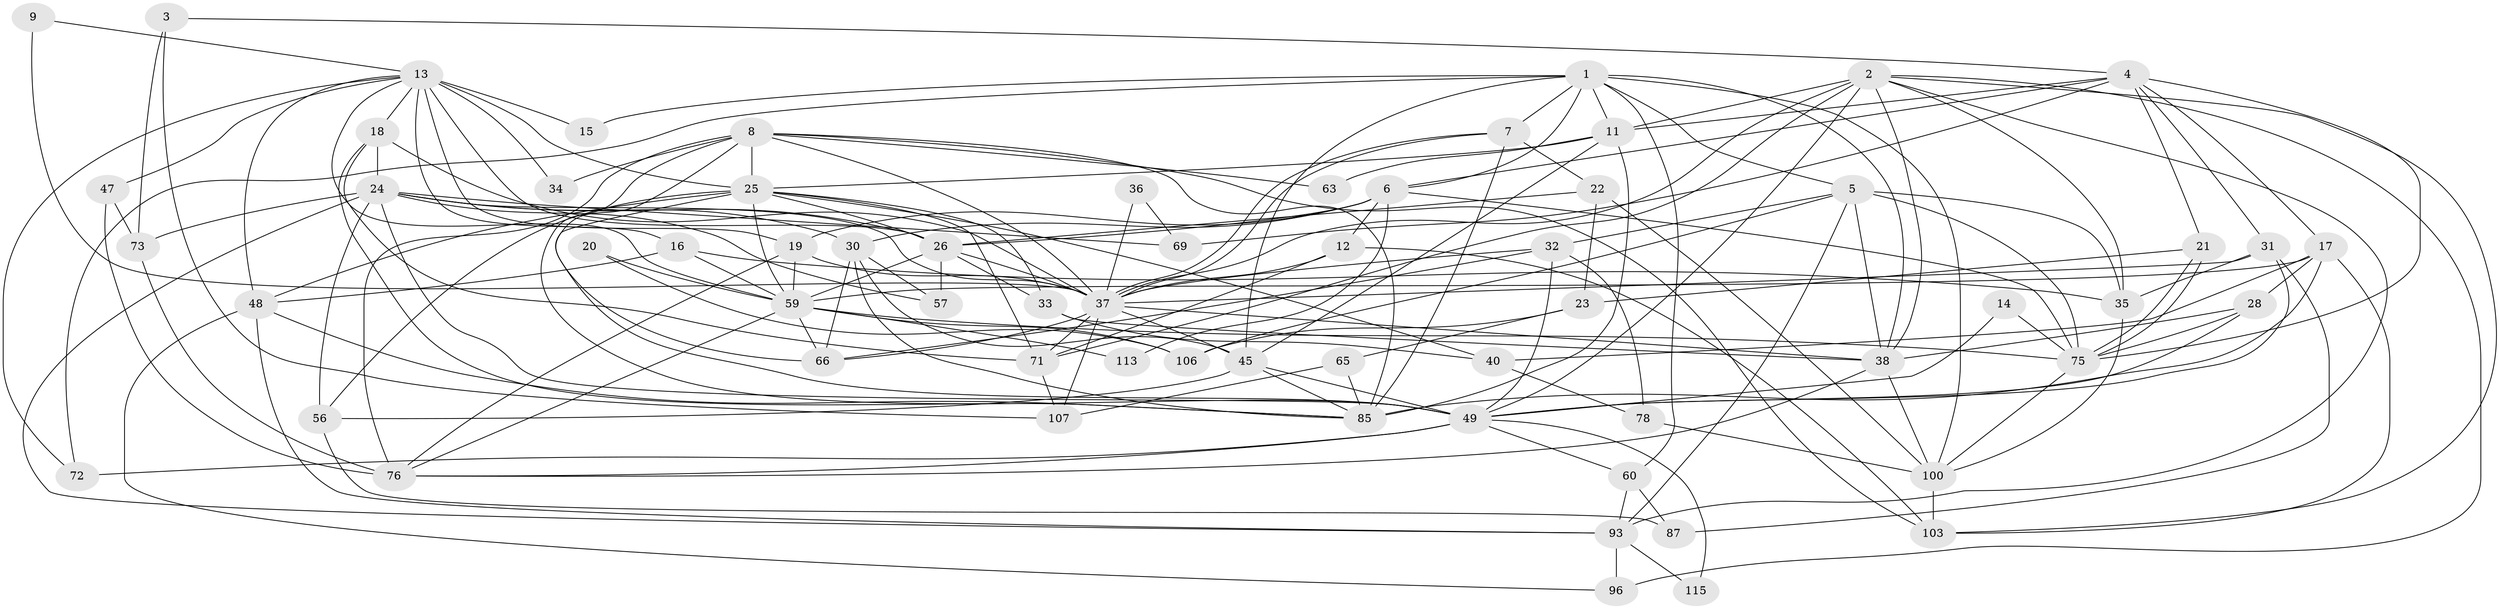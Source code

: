 // original degree distribution, {6: 0.07751937984496124, 7: 0.03875968992248062, 3: 0.2868217054263566, 4: 0.3023255813953488, 5: 0.15503875968992248, 2: 0.11627906976744186, 8: 0.023255813953488372}
// Generated by graph-tools (version 1.1) at 2025/19/03/04/25 18:19:00]
// undirected, 64 vertices, 179 edges
graph export_dot {
graph [start="1"]
  node [color=gray90,style=filled];
  1 [super="+10"];
  2 [super="+41"];
  3;
  4 [super="+90+29"];
  5 [super="+83+42"];
  6 [super="+27"];
  7;
  8 [super="+51+82"];
  9;
  11 [super="+109+39"];
  12 [super="+112"];
  13 [super="+102+123+80"];
  14;
  15;
  16;
  17 [super="+92"];
  18;
  19 [super="+70"];
  20;
  21;
  22 [super="+117"];
  23;
  24 [super="+55+79"];
  25 [super="+89+84+81"];
  26 [super="+44"];
  28;
  30 [super="+50"];
  31 [super="+88"];
  32 [super="+43"];
  33 [super="+61"];
  34;
  35;
  36;
  37 [super="+58+68+46"];
  38 [super="+114"];
  40;
  45 [super="+127+64"];
  47;
  48 [super="+52"];
  49 [super="+95+53"];
  56 [super="+111"];
  57;
  59 [super="+62+94"];
  60;
  63;
  65;
  66;
  69;
  71 [super="+86"];
  72;
  73;
  75 [super="+108"];
  76 [super="+99+77"];
  78;
  85 [super="+101"];
  87;
  93 [super="+129"];
  96;
  100;
  103;
  106 [super="+120"];
  107;
  113;
  115;
  1 -- 7;
  1 -- 5;
  1 -- 15;
  1 -- 100;
  1 -- 6;
  1 -- 38;
  1 -- 72;
  1 -- 11;
  1 -- 60;
  1 -- 45;
  2 -- 35;
  2 -- 96;
  2 -- 71;
  2 -- 38;
  2 -- 103;
  2 -- 11 [weight=2];
  2 -- 93;
  2 -- 49;
  2 -- 37;
  3 -- 107;
  3 -- 73;
  3 -- 4;
  4 -- 17;
  4 -- 21;
  4 -- 11;
  4 -- 69;
  4 -- 31;
  4 -- 6;
  4 -- 75;
  5 -- 93;
  5 -- 32;
  5 -- 35;
  5 -- 106;
  5 -- 38 [weight=2];
  5 -- 75;
  6 -- 19;
  6 -- 26;
  6 -- 113;
  6 -- 12;
  6 -- 30;
  6 -- 75;
  7 -- 37;
  7 -- 37;
  7 -- 22;
  7 -- 85;
  8 -- 34;
  8 -- 66;
  8 -- 103;
  8 -- 25 [weight=2];
  8 -- 63;
  8 -- 76;
  8 -- 37;
  8 -- 49;
  8 -- 85;
  9 -- 37 [weight=3];
  9 -- 13;
  11 -- 63;
  11 -- 85 [weight=2];
  11 -- 25;
  11 -- 45;
  12 -- 103;
  12 -- 71;
  12 -- 37 [weight=2];
  13 -- 34;
  13 -- 72;
  13 -- 15;
  13 -- 18;
  13 -- 19;
  13 -- 25 [weight=2];
  13 -- 26;
  13 -- 59;
  13 -- 47;
  13 -- 16;
  13 -- 48;
  14 -- 75;
  14 -- 49;
  16 -- 35;
  16 -- 59;
  16 -- 48;
  17 -- 28;
  17 -- 85;
  17 -- 103;
  17 -- 40;
  17 -- 59 [weight=2];
  18 -- 85;
  18 -- 24;
  18 -- 71;
  18 -- 37;
  19 -- 59;
  19 -- 76;
  19 -- 37;
  20 -- 106;
  20 -- 59;
  21 -- 75;
  21 -- 75;
  21 -- 23;
  22 -- 26;
  22 -- 100;
  22 -- 23;
  23 -- 65;
  23 -- 106;
  24 -- 69;
  24 -- 73;
  24 -- 56;
  24 -- 93;
  24 -- 57;
  24 -- 30;
  24 -- 49 [weight=2];
  24 -- 37;
  24 -- 26;
  25 -- 33;
  25 -- 40;
  25 -- 49;
  25 -- 71;
  25 -- 59;
  25 -- 56;
  25 -- 26;
  25 -- 48;
  26 -- 33;
  26 -- 37;
  26 -- 59;
  26 -- 57;
  28 -- 38;
  28 -- 49;
  28 -- 75;
  30 -- 66;
  30 -- 85;
  30 -- 57;
  30 -- 45;
  31 -- 87;
  31 -- 49;
  31 -- 35;
  31 -- 37;
  32 -- 66;
  32 -- 49;
  32 -- 37;
  32 -- 78;
  33 -- 40;
  33 -- 38;
  35 -- 100;
  36 -- 69;
  36 -- 37;
  37 -- 107;
  37 -- 66;
  37 -- 38;
  37 -- 71;
  37 -- 45;
  38 -- 100;
  38 -- 76;
  40 -- 78;
  45 -- 49;
  45 -- 56;
  45 -- 85;
  47 -- 73;
  47 -- 76;
  48 -- 93;
  48 -- 85;
  48 -- 96;
  49 -- 115;
  49 -- 60;
  49 -- 72;
  49 -- 76;
  56 -- 87;
  59 -- 66;
  59 -- 113 [weight=2];
  59 -- 106;
  59 -- 76;
  59 -- 75;
  60 -- 87;
  60 -- 93;
  65 -- 107;
  65 -- 85;
  71 -- 107;
  73 -- 76;
  75 -- 100;
  78 -- 100;
  93 -- 96;
  93 -- 115;
  100 -- 103;
}
